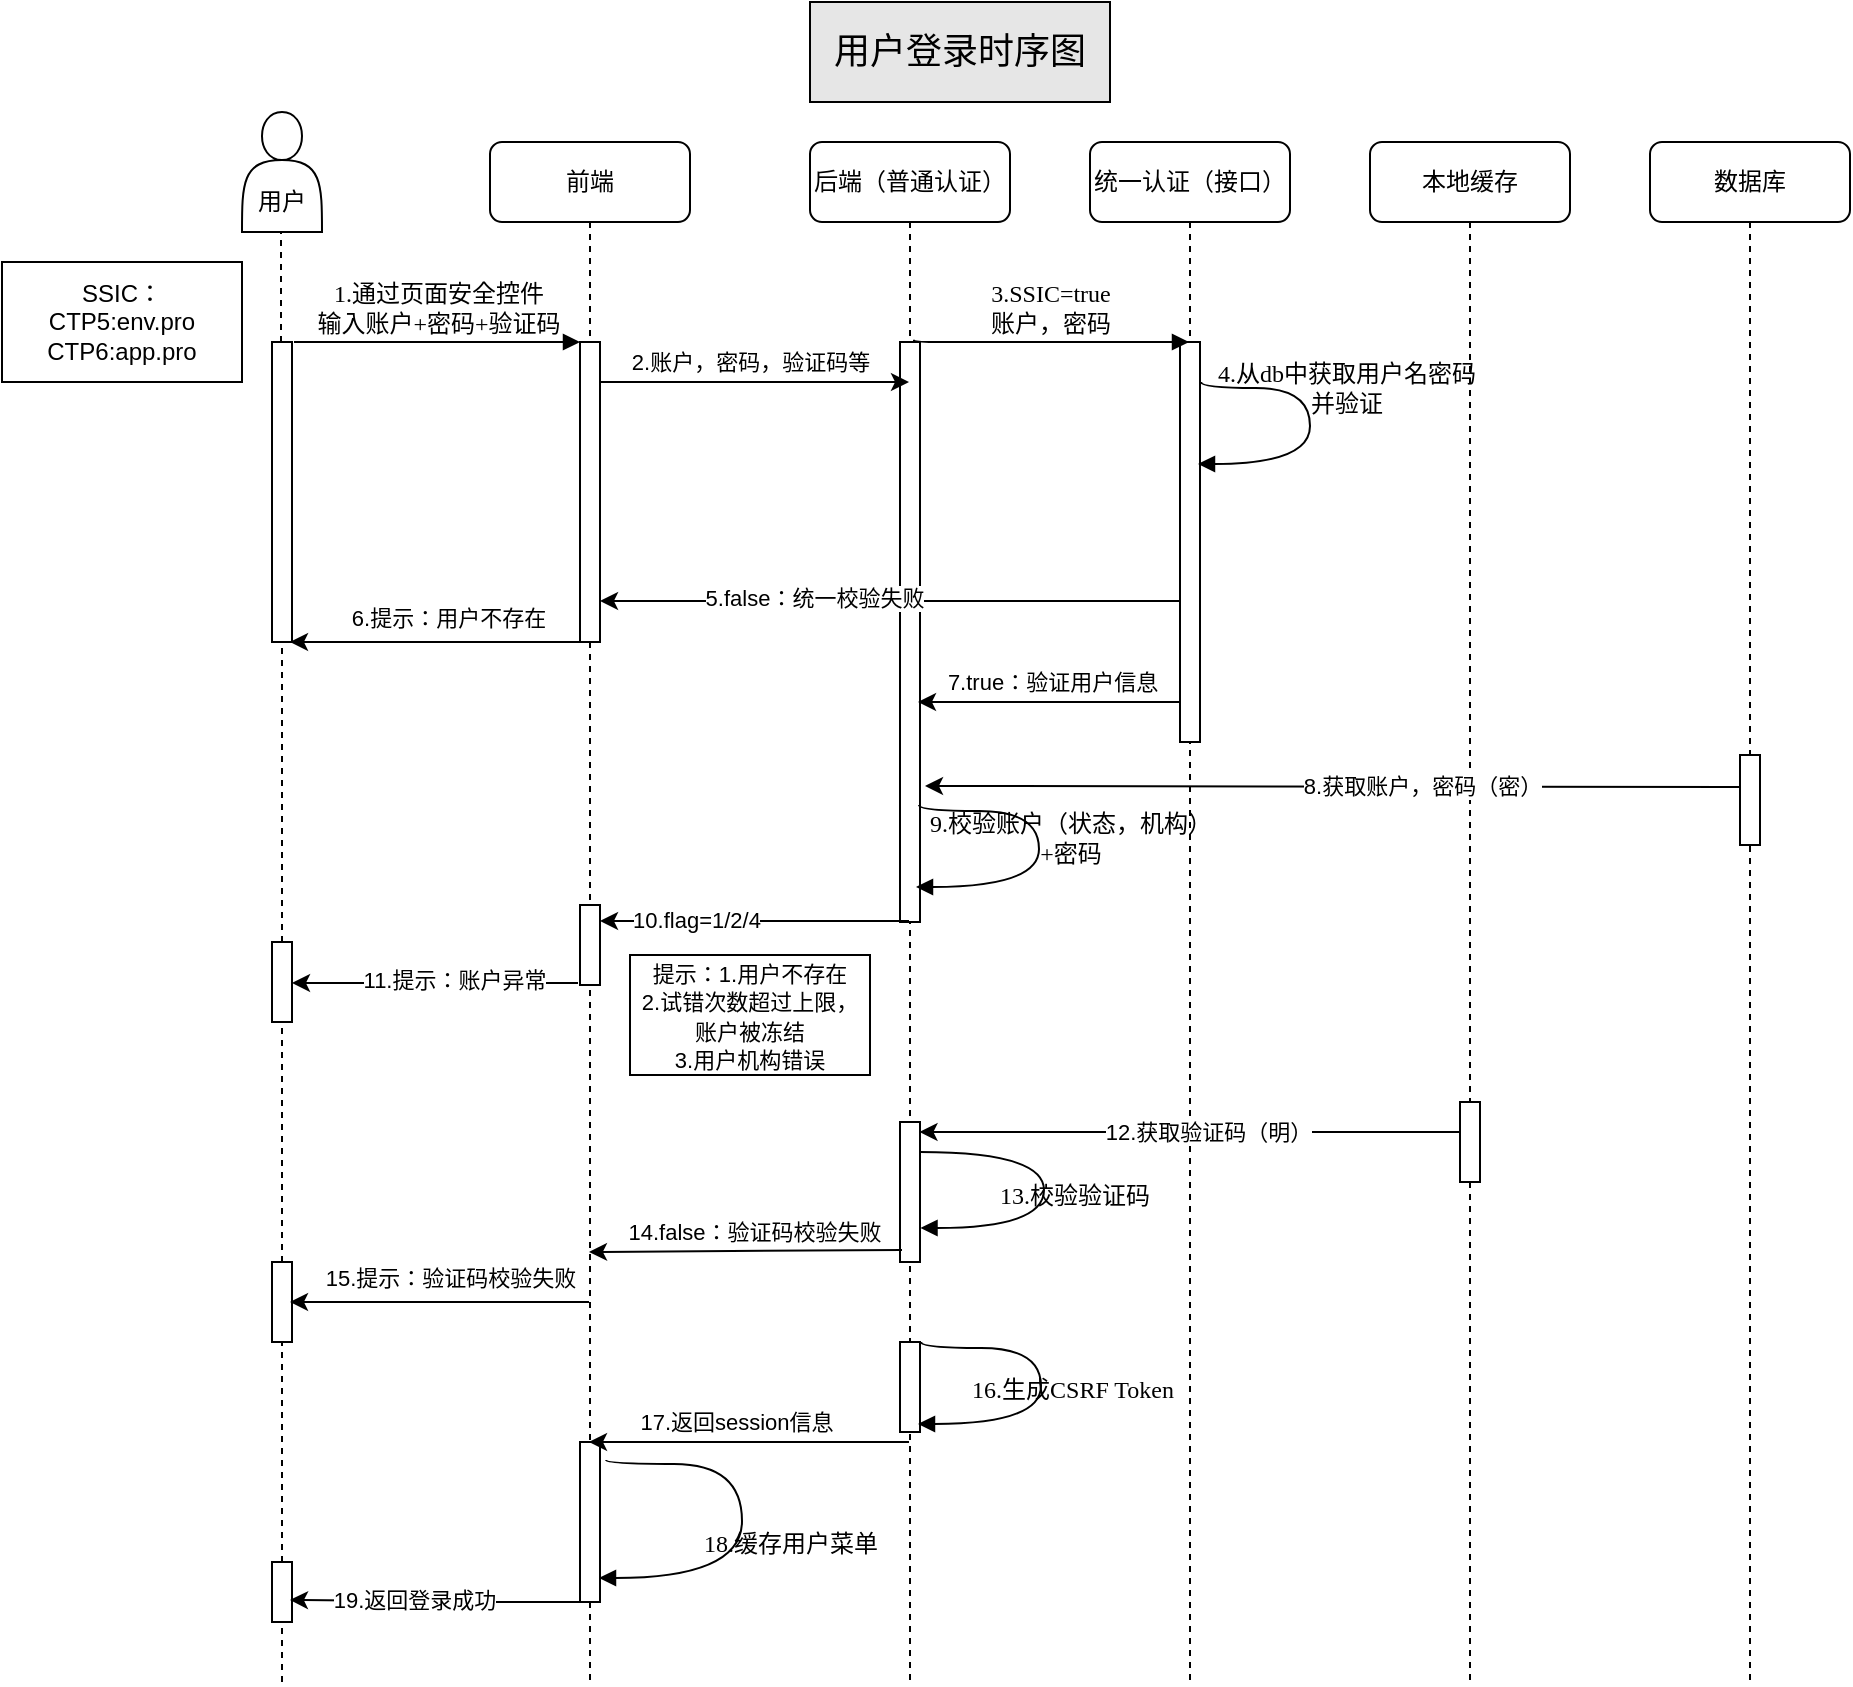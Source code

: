 <mxfile version="14.1.2" type="github">
  <diagram name="Page-1" id="13e1069c-82ec-6db2-03f1-153e76fe0fe0">
    <mxGraphModel dx="2046" dy="557" grid="1" gridSize="10" guides="1" tooltips="1" connect="1" arrows="1" fold="1" page="1" pageScale="1" pageWidth="1100" pageHeight="850" background="#ffffff" math="0" shadow="0">
      <root>
        <mxCell id="0" />
        <mxCell id="1" parent="0" />
        <mxCell id="7baba1c4bc27f4b0-2" value="前端" style="shape=umlLifeline;perimeter=lifelinePerimeter;whiteSpace=wrap;html=1;container=1;collapsible=0;recursiveResize=0;outlineConnect=0;rounded=1;shadow=0;comic=0;labelBackgroundColor=none;strokeWidth=1;fontFamily=Verdana;fontSize=12;align=center;" parent="1" vertex="1">
          <mxGeometry x="240" y="80" width="100" height="770" as="geometry" />
        </mxCell>
        <mxCell id="7baba1c4bc27f4b0-10" value="" style="html=1;points=[];perimeter=orthogonalPerimeter;rounded=0;shadow=0;comic=0;labelBackgroundColor=none;strokeWidth=1;fontFamily=Verdana;fontSize=12;align=center;" parent="7baba1c4bc27f4b0-2" vertex="1">
          <mxGeometry x="45" y="100" width="10" height="150" as="geometry" />
        </mxCell>
        <mxCell id="o5Eu3LO5c0bUn5PRLswJ-51" value="" style="html=1;points=[];perimeter=orthogonalPerimeter;rounded=0;shadow=0;comic=0;labelBackgroundColor=none;strokeWidth=1;fontFamily=Verdana;fontSize=12;align=center;" parent="7baba1c4bc27f4b0-2" vertex="1">
          <mxGeometry x="45" y="381.5" width="10" height="40" as="geometry" />
        </mxCell>
        <mxCell id="o5Eu3LO5c0bUn5PRLswJ-64" value="" style="html=1;points=[];perimeter=orthogonalPerimeter;rounded=0;shadow=0;comic=0;labelBackgroundColor=none;strokeWidth=1;fontFamily=Verdana;fontSize=12;align=center;" parent="7baba1c4bc27f4b0-2" vertex="1">
          <mxGeometry x="45" y="650" width="10" height="80" as="geometry" />
        </mxCell>
        <mxCell id="7baba1c4bc27f4b0-3" value="后端（普通认证）" style="shape=umlLifeline;perimeter=lifelinePerimeter;whiteSpace=wrap;html=1;container=1;collapsible=0;recursiveResize=0;outlineConnect=0;rounded=1;shadow=0;comic=0;labelBackgroundColor=none;strokeWidth=1;fontFamily=Verdana;fontSize=12;align=center;" parent="1" vertex="1">
          <mxGeometry x="400" y="80" width="100" height="770" as="geometry" />
        </mxCell>
        <mxCell id="7baba1c4bc27f4b0-13" value="" style="html=1;points=[];perimeter=orthogonalPerimeter;rounded=0;shadow=0;comic=0;labelBackgroundColor=none;strokeWidth=1;fontFamily=Verdana;fontSize=12;align=center;" parent="7baba1c4bc27f4b0-3" vertex="1">
          <mxGeometry x="45" y="100" width="10" height="290" as="geometry" />
        </mxCell>
        <mxCell id="o5Eu3LO5c0bUn5PRLswJ-60" value="" style="html=1;points=[];perimeter=orthogonalPerimeter;rounded=0;shadow=0;comic=0;labelBackgroundColor=none;strokeWidth=1;fontFamily=Verdana;fontSize=12;align=center;" parent="7baba1c4bc27f4b0-3" vertex="1">
          <mxGeometry x="45" y="600" width="10" height="45" as="geometry" />
        </mxCell>
        <mxCell id="hrBunJqweLM9hIgYXMl5-2" value="" style="html=1;points=[];perimeter=orthogonalPerimeter;rounded=0;shadow=0;comic=0;labelBackgroundColor=none;strokeWidth=1;fontFamily=Verdana;fontSize=12;align=center;" parent="7baba1c4bc27f4b0-3" vertex="1">
          <mxGeometry x="45" y="490" width="10" height="70" as="geometry" />
        </mxCell>
        <mxCell id="7baba1c4bc27f4b0-4" value="统一认证（接口）" style="shape=umlLifeline;perimeter=lifelinePerimeter;whiteSpace=wrap;html=1;container=1;collapsible=0;recursiveResize=0;outlineConnect=0;rounded=1;shadow=0;comic=0;labelBackgroundColor=none;strokeWidth=1;fontFamily=Verdana;fontSize=12;align=center;" parent="1" vertex="1">
          <mxGeometry x="540" y="80" width="100" height="770" as="geometry" />
        </mxCell>
        <mxCell id="7baba1c4bc27f4b0-16" value="" style="html=1;points=[];perimeter=orthogonalPerimeter;rounded=0;shadow=0;comic=0;labelBackgroundColor=none;strokeWidth=1;fontFamily=Verdana;fontSize=12;align=center;" parent="7baba1c4bc27f4b0-4" vertex="1">
          <mxGeometry x="45" y="100" width="10" height="200" as="geometry" />
        </mxCell>
        <mxCell id="7baba1c4bc27f4b0-5" value="本地缓存" style="shape=umlLifeline;perimeter=lifelinePerimeter;whiteSpace=wrap;html=1;container=1;collapsible=0;recursiveResize=0;outlineConnect=0;rounded=1;shadow=0;comic=0;labelBackgroundColor=none;strokeWidth=1;fontFamily=Verdana;fontSize=12;align=center;" parent="1" vertex="1">
          <mxGeometry x="680" y="80" width="100" height="770" as="geometry" />
        </mxCell>
        <mxCell id="7baba1c4bc27f4b0-19" value="" style="html=1;points=[];perimeter=orthogonalPerimeter;rounded=0;shadow=0;comic=0;labelBackgroundColor=none;strokeWidth=1;fontFamily=Verdana;fontSize=12;align=center;" parent="7baba1c4bc27f4b0-5" vertex="1">
          <mxGeometry x="45" y="480" width="10" height="40" as="geometry" />
        </mxCell>
        <mxCell id="7baba1c4bc27f4b0-6" value="数据库" style="shape=umlLifeline;perimeter=lifelinePerimeter;whiteSpace=wrap;html=1;container=1;collapsible=0;recursiveResize=0;outlineConnect=0;rounded=1;shadow=0;comic=0;labelBackgroundColor=none;strokeWidth=1;fontFamily=Verdana;fontSize=12;align=center;" parent="1" vertex="1">
          <mxGeometry x="820" y="80" width="100" height="770" as="geometry" />
        </mxCell>
        <mxCell id="o5Eu3LO5c0bUn5PRLswJ-47" value="" style="html=1;points=[];perimeter=orthogonalPerimeter;rounded=0;shadow=0;comic=0;labelBackgroundColor=none;strokeWidth=1;fontFamily=Verdana;fontSize=12;align=center;" parent="7baba1c4bc27f4b0-6" vertex="1">
          <mxGeometry x="45" y="306.5" width="10" height="45" as="geometry" />
        </mxCell>
        <mxCell id="7baba1c4bc27f4b0-11" value="1.通过页面安全控件&lt;br&gt;输入账户+密码+验证码" style="html=1;verticalAlign=bottom;endArrow=block;entryX=0;entryY=0;labelBackgroundColor=none;fontFamily=Verdana;fontSize=12;edgeStyle=elbowEdgeStyle;elbow=vertical;exitX=1.1;exitY=0;exitDx=0;exitDy=0;exitPerimeter=0;" parent="1" source="o5Eu3LO5c0bUn5PRLswJ-26" target="7baba1c4bc27f4b0-10" edge="1">
          <mxGeometry relative="1" as="geometry">
            <mxPoint x="150" y="180" as="sourcePoint" />
          </mxGeometry>
        </mxCell>
        <mxCell id="7baba1c4bc27f4b0-14" value="3.SSIC=true&lt;br&gt;账户，密码" style="html=1;verticalAlign=bottom;endArrow=block;labelBackgroundColor=none;fontFamily=Verdana;fontSize=12;edgeStyle=elbowEdgeStyle;elbow=vertical;exitX=0.7;exitY=-0.004;exitDx=0;exitDy=0;exitPerimeter=0;" parent="1" source="7baba1c4bc27f4b0-13" target="7baba1c4bc27f4b0-4" edge="1">
          <mxGeometry relative="1" as="geometry">
            <mxPoint x="460" y="180" as="sourcePoint" />
            <Array as="points">
              <mxPoint x="560" y="180" />
            </Array>
          </mxGeometry>
        </mxCell>
        <mxCell id="o5Eu3LO5c0bUn5PRLswJ-3" value="&lt;br&gt;&lt;br&gt;用户" style="shape=actor;whiteSpace=wrap;html=1;" parent="1" vertex="1">
          <mxGeometry x="116" y="65" width="40" height="60" as="geometry" />
        </mxCell>
        <mxCell id="o5Eu3LO5c0bUn5PRLswJ-9" value="" style="endArrow=none;dashed=1;html=1;" parent="1" source="o5Eu3LO5c0bUn5PRLswJ-26" edge="1">
          <mxGeometry width="50" height="50" relative="1" as="geometry">
            <mxPoint x="136" y="660" as="sourcePoint" />
            <mxPoint x="135.5" y="125" as="targetPoint" />
          </mxGeometry>
        </mxCell>
        <mxCell id="o5Eu3LO5c0bUn5PRLswJ-12" value="" style="endArrow=classic;html=1;strokeColor=#000000;" parent="1" source="7baba1c4bc27f4b0-10" target="7baba1c4bc27f4b0-3" edge="1">
          <mxGeometry width="50" height="50" relative="1" as="geometry">
            <mxPoint x="300" y="200" as="sourcePoint" />
            <mxPoint x="350" y="180" as="targetPoint" />
            <Array as="points">
              <mxPoint x="370" y="200" />
              <mxPoint x="400" y="200" />
            </Array>
          </mxGeometry>
        </mxCell>
        <mxCell id="o5Eu3LO5c0bUn5PRLswJ-14" value="2.账户，密码，验证码等" style="edgeLabel;html=1;align=center;verticalAlign=middle;resizable=0;points=[];" parent="o5Eu3LO5c0bUn5PRLswJ-12" vertex="1" connectable="0">
          <mxGeometry x="-0.241" y="-1" relative="1" as="geometry">
            <mxPoint x="16" y="-11" as="offset" />
          </mxGeometry>
        </mxCell>
        <mxCell id="o5Eu3LO5c0bUn5PRLswJ-15" value="" style="endArrow=classic;html=1;strokeColor=#000000;entryX=1;entryY=1.01;entryDx=0;entryDy=0;entryPerimeter=0;" parent="1" edge="1">
          <mxGeometry width="50" height="50" relative="1" as="geometry">
            <mxPoint x="585" y="309.5" as="sourcePoint" />
            <mxPoint x="295" y="309.5" as="targetPoint" />
          </mxGeometry>
        </mxCell>
        <mxCell id="o5Eu3LO5c0bUn5PRLswJ-16" value="5.false：统一校验失败" style="edgeLabel;html=1;align=center;verticalAlign=middle;resizable=0;points=[];" parent="o5Eu3LO5c0bUn5PRLswJ-15" vertex="1" connectable="0">
          <mxGeometry x="0.261" y="-2" relative="1" as="geometry">
            <mxPoint as="offset" />
          </mxGeometry>
        </mxCell>
        <mxCell id="o5Eu3LO5c0bUn5PRLswJ-25" value="" style="endArrow=classic;html=1;strokeColor=#000000;" parent="1" source="7baba1c4bc27f4b0-2" edge="1">
          <mxGeometry width="50" height="50" relative="1" as="geometry">
            <mxPoint x="230" y="360" as="sourcePoint" />
            <mxPoint x="140" y="330" as="targetPoint" />
            <Array as="points">
              <mxPoint x="210" y="330" />
            </Array>
          </mxGeometry>
        </mxCell>
        <mxCell id="o5Eu3LO5c0bUn5PRLswJ-28" value="6.提示：用户不存在" style="edgeLabel;html=1;align=center;verticalAlign=middle;resizable=0;points=[];" parent="o5Eu3LO5c0bUn5PRLswJ-25" vertex="1" connectable="0">
          <mxGeometry x="-0.05" y="2" relative="1" as="geometry">
            <mxPoint y="-14" as="offset" />
          </mxGeometry>
        </mxCell>
        <mxCell id="o5Eu3LO5c0bUn5PRLswJ-26" value="" style="html=1;points=[];perimeter=orthogonalPerimeter;rounded=0;shadow=0;comic=0;labelBackgroundColor=none;strokeWidth=1;fontFamily=Verdana;fontSize=12;align=center;" parent="1" vertex="1">
          <mxGeometry x="131" y="180" width="10" height="150" as="geometry" />
        </mxCell>
        <mxCell id="o5Eu3LO5c0bUn5PRLswJ-27" value="" style="endArrow=none;dashed=1;html=1;" parent="1" source="o5Eu3LO5c0bUn5PRLswJ-56" target="o5Eu3LO5c0bUn5PRLswJ-26" edge="1">
          <mxGeometry width="50" height="50" relative="1" as="geometry">
            <mxPoint x="136" y="660" as="sourcePoint" />
            <mxPoint x="135.5" y="125" as="targetPoint" />
          </mxGeometry>
        </mxCell>
        <mxCell id="o5Eu3LO5c0bUn5PRLswJ-29" value="" style="endArrow=classic;html=1;strokeColor=#000000;exitX=0.5;exitY=0.25;exitDx=0;exitDy=0;exitPerimeter=0;" parent="1" edge="1">
          <mxGeometry width="50" height="50" relative="1" as="geometry">
            <mxPoint x="724.75" y="575" as="sourcePoint" />
            <mxPoint x="454.75" y="575" as="targetPoint" />
            <Array as="points">
              <mxPoint x="644.75" y="575" />
            </Array>
          </mxGeometry>
        </mxCell>
        <mxCell id="o5Eu3LO5c0bUn5PRLswJ-30" value="12.获取验证码（明）" style="edgeLabel;html=1;align=center;verticalAlign=middle;resizable=0;points=[];" parent="o5Eu3LO5c0bUn5PRLswJ-29" vertex="1" connectable="0">
          <mxGeometry x="0.696" y="-1" relative="1" as="geometry">
            <mxPoint x="103" y="1" as="offset" />
          </mxGeometry>
        </mxCell>
        <mxCell id="o5Eu3LO5c0bUn5PRLswJ-31" value="" style="endArrow=classic;html=1;strokeColor=#000000;" parent="1" edge="1">
          <mxGeometry width="50" height="50" relative="1" as="geometry">
            <mxPoint x="820" y="402.5" as="sourcePoint" />
            <mxPoint x="457.5" y="402" as="targetPoint" />
            <Array as="points">
              <mxPoint x="870" y="402.5" />
            </Array>
          </mxGeometry>
        </mxCell>
        <mxCell id="o5Eu3LO5c0bUn5PRLswJ-32" value="8.获取账户，密码（密）" style="edgeLabel;html=1;align=center;verticalAlign=middle;resizable=0;points=[];" parent="o5Eu3LO5c0bUn5PRLswJ-31" vertex="1" connectable="0">
          <mxGeometry x="0.482" y="1" relative="1" as="geometry">
            <mxPoint x="127.99" y="-1.65" as="offset" />
          </mxGeometry>
        </mxCell>
        <mxCell id="o5Eu3LO5c0bUn5PRLswJ-36" value="13.校验验证码" style="html=1;verticalAlign=bottom;endArrow=block;labelBackgroundColor=none;fontFamily=Verdana;fontSize=12;elbow=vertical;edgeStyle=orthogonalEdgeStyle;curved=1;" parent="1" edge="1">
          <mxGeometry x="0.145" y="15" relative="1" as="geometry">
            <mxPoint x="455" y="585" as="sourcePoint" />
            <mxPoint x="455.25" y="623" as="targetPoint" />
            <Array as="points">
              <mxPoint x="517" y="585" />
              <mxPoint x="517" y="623" />
            </Array>
            <mxPoint as="offset" />
          </mxGeometry>
        </mxCell>
        <mxCell id="o5Eu3LO5c0bUn5PRLswJ-37" value="" style="endArrow=classic;html=1;strokeColor=#000000;exitX=0.1;exitY=0.914;exitDx=0;exitDy=0;exitPerimeter=0;" parent="1" edge="1" source="hrBunJqweLM9hIgYXMl5-2">
          <mxGeometry width="50" height="50" relative="1" as="geometry">
            <mxPoint x="440" y="635" as="sourcePoint" />
            <mxPoint x="289.5" y="635" as="targetPoint" />
          </mxGeometry>
        </mxCell>
        <mxCell id="o5Eu3LO5c0bUn5PRLswJ-38" value="14.false：验证码校验失败" style="edgeLabel;html=1;align=center;verticalAlign=middle;resizable=0;points=[];" parent="o5Eu3LO5c0bUn5PRLswJ-37" vertex="1" connectable="0">
          <mxGeometry x="0.603" y="-1" relative="1" as="geometry">
            <mxPoint x="51" y="-9" as="offset" />
          </mxGeometry>
        </mxCell>
        <mxCell id="o5Eu3LO5c0bUn5PRLswJ-39" value="" style="html=1;points=[];perimeter=orthogonalPerimeter;rounded=0;shadow=0;comic=0;labelBackgroundColor=none;strokeWidth=1;fontFamily=Verdana;fontSize=12;align=center;" parent="1" vertex="1">
          <mxGeometry x="131" y="640" width="10" height="40" as="geometry" />
        </mxCell>
        <mxCell id="o5Eu3LO5c0bUn5PRLswJ-40" value="" style="endArrow=none;dashed=1;html=1;" parent="1" source="o5Eu3LO5c0bUn5PRLswJ-67" target="o5Eu3LO5c0bUn5PRLswJ-39" edge="1">
          <mxGeometry width="50" height="50" relative="1" as="geometry">
            <mxPoint x="136" y="740" as="sourcePoint" />
            <mxPoint x="136" y="330" as="targetPoint" />
          </mxGeometry>
        </mxCell>
        <mxCell id="o5Eu3LO5c0bUn5PRLswJ-42" value="" style="endArrow=classic;html=1;strokeColor=#000000;" parent="1" edge="1">
          <mxGeometry width="50" height="50" relative="1" as="geometry">
            <mxPoint x="289.5" y="660" as="sourcePoint" />
            <mxPoint x="140" y="660" as="targetPoint" />
            <Array as="points">
              <mxPoint x="260" y="660" />
              <mxPoint x="240" y="660" />
              <mxPoint x="190" y="660" />
            </Array>
          </mxGeometry>
        </mxCell>
        <mxCell id="o5Eu3LO5c0bUn5PRLswJ-43" value="15.提示：验证码校验失败" style="edgeLabel;html=1;align=center;verticalAlign=middle;resizable=0;points=[];" parent="o5Eu3LO5c0bUn5PRLswJ-42" vertex="1" connectable="0">
          <mxGeometry x="0.301" y="1" relative="1" as="geometry">
            <mxPoint x="27.5" y="-13" as="offset" />
          </mxGeometry>
        </mxCell>
        <mxCell id="o5Eu3LO5c0bUn5PRLswJ-50" value="9.校验账户（状态，机构）&lt;br&gt;+密码" style="html=1;verticalAlign=bottom;endArrow=block;labelBackgroundColor=none;fontFamily=Verdana;fontSize=12;elbow=vertical;edgeStyle=orthogonalEdgeStyle;curved=1;exitX=1;exitY=0.685;exitDx=0;exitDy=0;exitPerimeter=0;" parent="1" edge="1">
          <mxGeometry x="0.145" y="15" relative="1" as="geometry">
            <mxPoint x="454.5" y="411.5" as="sourcePoint" />
            <mxPoint x="453" y="452.5" as="targetPoint" />
            <Array as="points">
              <mxPoint x="454.5" y="414.5" />
              <mxPoint x="514.5" y="414.5" />
              <mxPoint x="514.5" y="452.5" />
            </Array>
            <mxPoint as="offset" />
          </mxGeometry>
        </mxCell>
        <mxCell id="o5Eu3LO5c0bUn5PRLswJ-54" value="" style="endArrow=classic;html=1;strokeColor=#000000;" parent="1" edge="1">
          <mxGeometry width="50" height="50" relative="1" as="geometry">
            <mxPoint x="449.5" y="469.5" as="sourcePoint" />
            <mxPoint x="295" y="469.5" as="targetPoint" />
          </mxGeometry>
        </mxCell>
        <mxCell id="o5Eu3LO5c0bUn5PRLswJ-55" value="10.flag=1/2/4" style="edgeLabel;html=1;align=center;verticalAlign=middle;resizable=0;points=[];" parent="o5Eu3LO5c0bUn5PRLswJ-54" vertex="1" connectable="0">
          <mxGeometry x="0.379" y="-1" relative="1" as="geometry">
            <mxPoint as="offset" />
          </mxGeometry>
        </mxCell>
        <mxCell id="o5Eu3LO5c0bUn5PRLswJ-57" value="" style="endArrow=classic;html=1;strokeColor=#000000;exitX=-0.1;exitY=0.975;exitDx=0;exitDy=0;exitPerimeter=0;" parent="1" source="o5Eu3LO5c0bUn5PRLswJ-51" target="o5Eu3LO5c0bUn5PRLswJ-56" edge="1">
          <mxGeometry width="50" height="50" relative="1" as="geometry">
            <mxPoint x="520" y="401.5" as="sourcePoint" />
            <mxPoint x="570" y="351.5" as="targetPoint" />
          </mxGeometry>
        </mxCell>
        <mxCell id="o5Eu3LO5c0bUn5PRLswJ-58" value="11.提示：账户异常" style="edgeLabel;html=1;align=center;verticalAlign=middle;resizable=0;points=[];" parent="o5Eu3LO5c0bUn5PRLswJ-57" vertex="1" connectable="0">
          <mxGeometry x="-0.132" y="-2" relative="1" as="geometry">
            <mxPoint as="offset" />
          </mxGeometry>
        </mxCell>
        <mxCell id="o5Eu3LO5c0bUn5PRLswJ-59" value="&lt;span style=&quot;font-size: 11px ; background-color: rgb(255 , 255 , 255)&quot;&gt;提示：1.用户不存在&lt;/span&gt;&lt;br style=&quot;font-size: 11px&quot;&gt;&lt;span style=&quot;font-size: 11px ; background-color: rgb(255 , 255 , 255)&quot;&gt;2.试错次数超过上限，账户被冻结&lt;br&gt;&lt;/span&gt;&lt;span style=&quot;font-size: 11px ; background-color: rgb(255 , 255 , 255)&quot;&gt;3.用户机构错误&lt;/span&gt;" style="whiteSpace=wrap;html=1;" parent="1" vertex="1">
          <mxGeometry x="310" y="486.5" width="120" height="60" as="geometry" />
        </mxCell>
        <mxCell id="o5Eu3LO5c0bUn5PRLswJ-61" value="16.生成CSRF Token" style="html=1;verticalAlign=bottom;endArrow=block;labelBackgroundColor=none;fontFamily=Verdana;fontSize=12;elbow=vertical;edgeStyle=orthogonalEdgeStyle;curved=1;exitX=1;exitY=0.685;exitDx=0;exitDy=0;exitPerimeter=0;" parent="1" edge="1">
          <mxGeometry x="0.145" y="15" relative="1" as="geometry">
            <mxPoint x="455.5" y="680" as="sourcePoint" />
            <mxPoint x="454" y="721" as="targetPoint" />
            <Array as="points">
              <mxPoint x="455.5" y="683" />
              <mxPoint x="515.5" y="683" />
              <mxPoint x="515.5" y="721" />
            </Array>
            <mxPoint as="offset" />
          </mxGeometry>
        </mxCell>
        <mxCell id="o5Eu3LO5c0bUn5PRLswJ-62" value="" style="endArrow=classic;html=1;strokeColor=#000000;" parent="1" edge="1">
          <mxGeometry width="50" height="50" relative="1" as="geometry">
            <mxPoint x="449.5" y="730" as="sourcePoint" />
            <mxPoint x="289.5" y="730" as="targetPoint" />
            <Array as="points">
              <mxPoint x="330" y="730" />
            </Array>
          </mxGeometry>
        </mxCell>
        <mxCell id="o5Eu3LO5c0bUn5PRLswJ-63" value="17.返回session信息" style="edgeLabel;html=1;align=center;verticalAlign=middle;resizable=0;points=[];" parent="o5Eu3LO5c0bUn5PRLswJ-62" vertex="1" connectable="0">
          <mxGeometry x="0.094" y="1" relative="1" as="geometry">
            <mxPoint x="1" y="-11" as="offset" />
          </mxGeometry>
        </mxCell>
        <mxCell id="o5Eu3LO5c0bUn5PRLswJ-65" value="18.缓存用户菜单" style="html=1;verticalAlign=bottom;endArrow=block;labelBackgroundColor=none;fontFamily=Verdana;fontSize=12;elbow=vertical;edgeStyle=orthogonalEdgeStyle;curved=1;exitX=1.3;exitY=0.113;exitDx=0;exitDy=0;exitPerimeter=0;" parent="1" source="o5Eu3LO5c0bUn5PRLswJ-64" edge="1">
          <mxGeometry x="0.199" y="24" relative="1" as="geometry">
            <mxPoint x="306" y="741" as="sourcePoint" />
            <mxPoint x="294.5" y="798" as="targetPoint" />
            <Array as="points">
              <mxPoint x="298" y="741" />
              <mxPoint x="366" y="741" />
              <mxPoint x="366" y="798" />
            </Array>
            <mxPoint as="offset" />
          </mxGeometry>
        </mxCell>
        <mxCell id="o5Eu3LO5c0bUn5PRLswJ-67" value="" style="html=1;points=[];perimeter=orthogonalPerimeter;rounded=0;shadow=0;comic=0;labelBackgroundColor=none;strokeWidth=1;fontFamily=Verdana;fontSize=12;align=center;" parent="1" vertex="1">
          <mxGeometry x="131" y="790" width="10" height="30" as="geometry" />
        </mxCell>
        <mxCell id="o5Eu3LO5c0bUn5PRLswJ-68" value="" style="endArrow=none;dashed=1;html=1;" parent="1" target="o5Eu3LO5c0bUn5PRLswJ-67" edge="1">
          <mxGeometry width="50" height="50" relative="1" as="geometry">
            <mxPoint x="136" y="850" as="sourcePoint" />
            <mxPoint x="136" y="420" as="targetPoint" />
          </mxGeometry>
        </mxCell>
        <mxCell id="o5Eu3LO5c0bUn5PRLswJ-69" value="" style="endArrow=classic;html=1;strokeColor=#000000;entryX=0.9;entryY=0.633;entryDx=0;entryDy=0;entryPerimeter=0;" parent="1" target="o5Eu3LO5c0bUn5PRLswJ-67" edge="1">
          <mxGeometry width="50" height="50" relative="1" as="geometry">
            <mxPoint x="289.5" y="810" as="sourcePoint" />
            <mxPoint x="150" y="810" as="targetPoint" />
            <Array as="points">
              <mxPoint x="240" y="810" />
            </Array>
          </mxGeometry>
        </mxCell>
        <mxCell id="o5Eu3LO5c0bUn5PRLswJ-70" value="19.返回登录成功" style="edgeLabel;html=1;align=center;verticalAlign=middle;resizable=0;points=[];" parent="o5Eu3LO5c0bUn5PRLswJ-69" vertex="1" connectable="0">
          <mxGeometry x="0.67" y="-2" relative="1" as="geometry">
            <mxPoint x="37.5" y="2" as="offset" />
          </mxGeometry>
        </mxCell>
        <mxCell id="hrBunJqweLM9hIgYXMl5-3" value="4.从db中获取用户名密码&lt;br&gt;并验证" style="html=1;verticalAlign=bottom;endArrow=block;labelBackgroundColor=none;fontFamily=Verdana;fontSize=12;elbow=vertical;edgeStyle=orthogonalEdgeStyle;curved=1;exitX=1;exitY=0.685;exitDx=0;exitDy=0;exitPerimeter=0;" parent="1" edge="1">
          <mxGeometry x="-0.015" y="18" relative="1" as="geometry">
            <mxPoint x="595.5" y="200" as="sourcePoint" />
            <mxPoint x="594" y="241" as="targetPoint" />
            <Array as="points">
              <mxPoint x="596" y="203" />
              <mxPoint x="650" y="203" />
              <mxPoint x="650" y="241" />
            </Array>
            <mxPoint as="offset" />
          </mxGeometry>
        </mxCell>
        <mxCell id="hrBunJqweLM9hIgYXMl5-6" value="" style="endArrow=classic;html=1;strokeColor=#000000;exitX=0;exitY=0.9;exitDx=0;exitDy=0;exitPerimeter=0;" parent="1" source="7baba1c4bc27f4b0-16" edge="1">
          <mxGeometry width="50" height="50" relative="1" as="geometry">
            <mxPoint x="580" y="360" as="sourcePoint" />
            <mxPoint x="454" y="360" as="targetPoint" />
          </mxGeometry>
        </mxCell>
        <mxCell id="hrBunJqweLM9hIgYXMl5-7" value="7.true：验证用户信息" style="edgeLabel;html=1;align=center;verticalAlign=middle;resizable=0;points=[];" parent="hrBunJqweLM9hIgYXMl5-6" vertex="1" connectable="0">
          <mxGeometry x="0.379" y="-1" relative="1" as="geometry">
            <mxPoint x="26" y="-9" as="offset" />
          </mxGeometry>
        </mxCell>
        <mxCell id="hrBunJqweLM9hIgYXMl5-8" value="SSIC：&lt;br&gt;CTP5:env.pro&lt;br&gt;CTP6:app.pro" style="whiteSpace=wrap;html=1;" parent="1" vertex="1">
          <mxGeometry x="-4" y="140" width="120" height="60" as="geometry" />
        </mxCell>
        <mxCell id="o5Eu3LO5c0bUn5PRLswJ-56" value="" style="html=1;points=[];perimeter=orthogonalPerimeter;rounded=0;shadow=0;comic=0;labelBackgroundColor=none;strokeWidth=1;fontFamily=Verdana;fontSize=12;align=center;" parent="1" vertex="1">
          <mxGeometry x="131" y="480" width="10" height="40" as="geometry" />
        </mxCell>
        <mxCell id="hrBunJqweLM9hIgYXMl5-12" value="" style="endArrow=none;dashed=1;html=1;" parent="1" source="o5Eu3LO5c0bUn5PRLswJ-39" target="o5Eu3LO5c0bUn5PRLswJ-56" edge="1">
          <mxGeometry width="50" height="50" relative="1" as="geometry">
            <mxPoint x="136" y="640" as="sourcePoint" />
            <mxPoint x="136" y="330" as="targetPoint" />
          </mxGeometry>
        </mxCell>
        <mxCell id="Xbg73TrRrU6xvPLChIuY-1" value="&lt;font style=&quot;font-size: 18px&quot;&gt;用户登录时序图&lt;/font&gt;" style="whiteSpace=wrap;html=1;fillColor=#E6E6E6;" vertex="1" parent="1">
          <mxGeometry x="400" y="10" width="150" height="50" as="geometry" />
        </mxCell>
      </root>
    </mxGraphModel>
  </diagram>
</mxfile>
